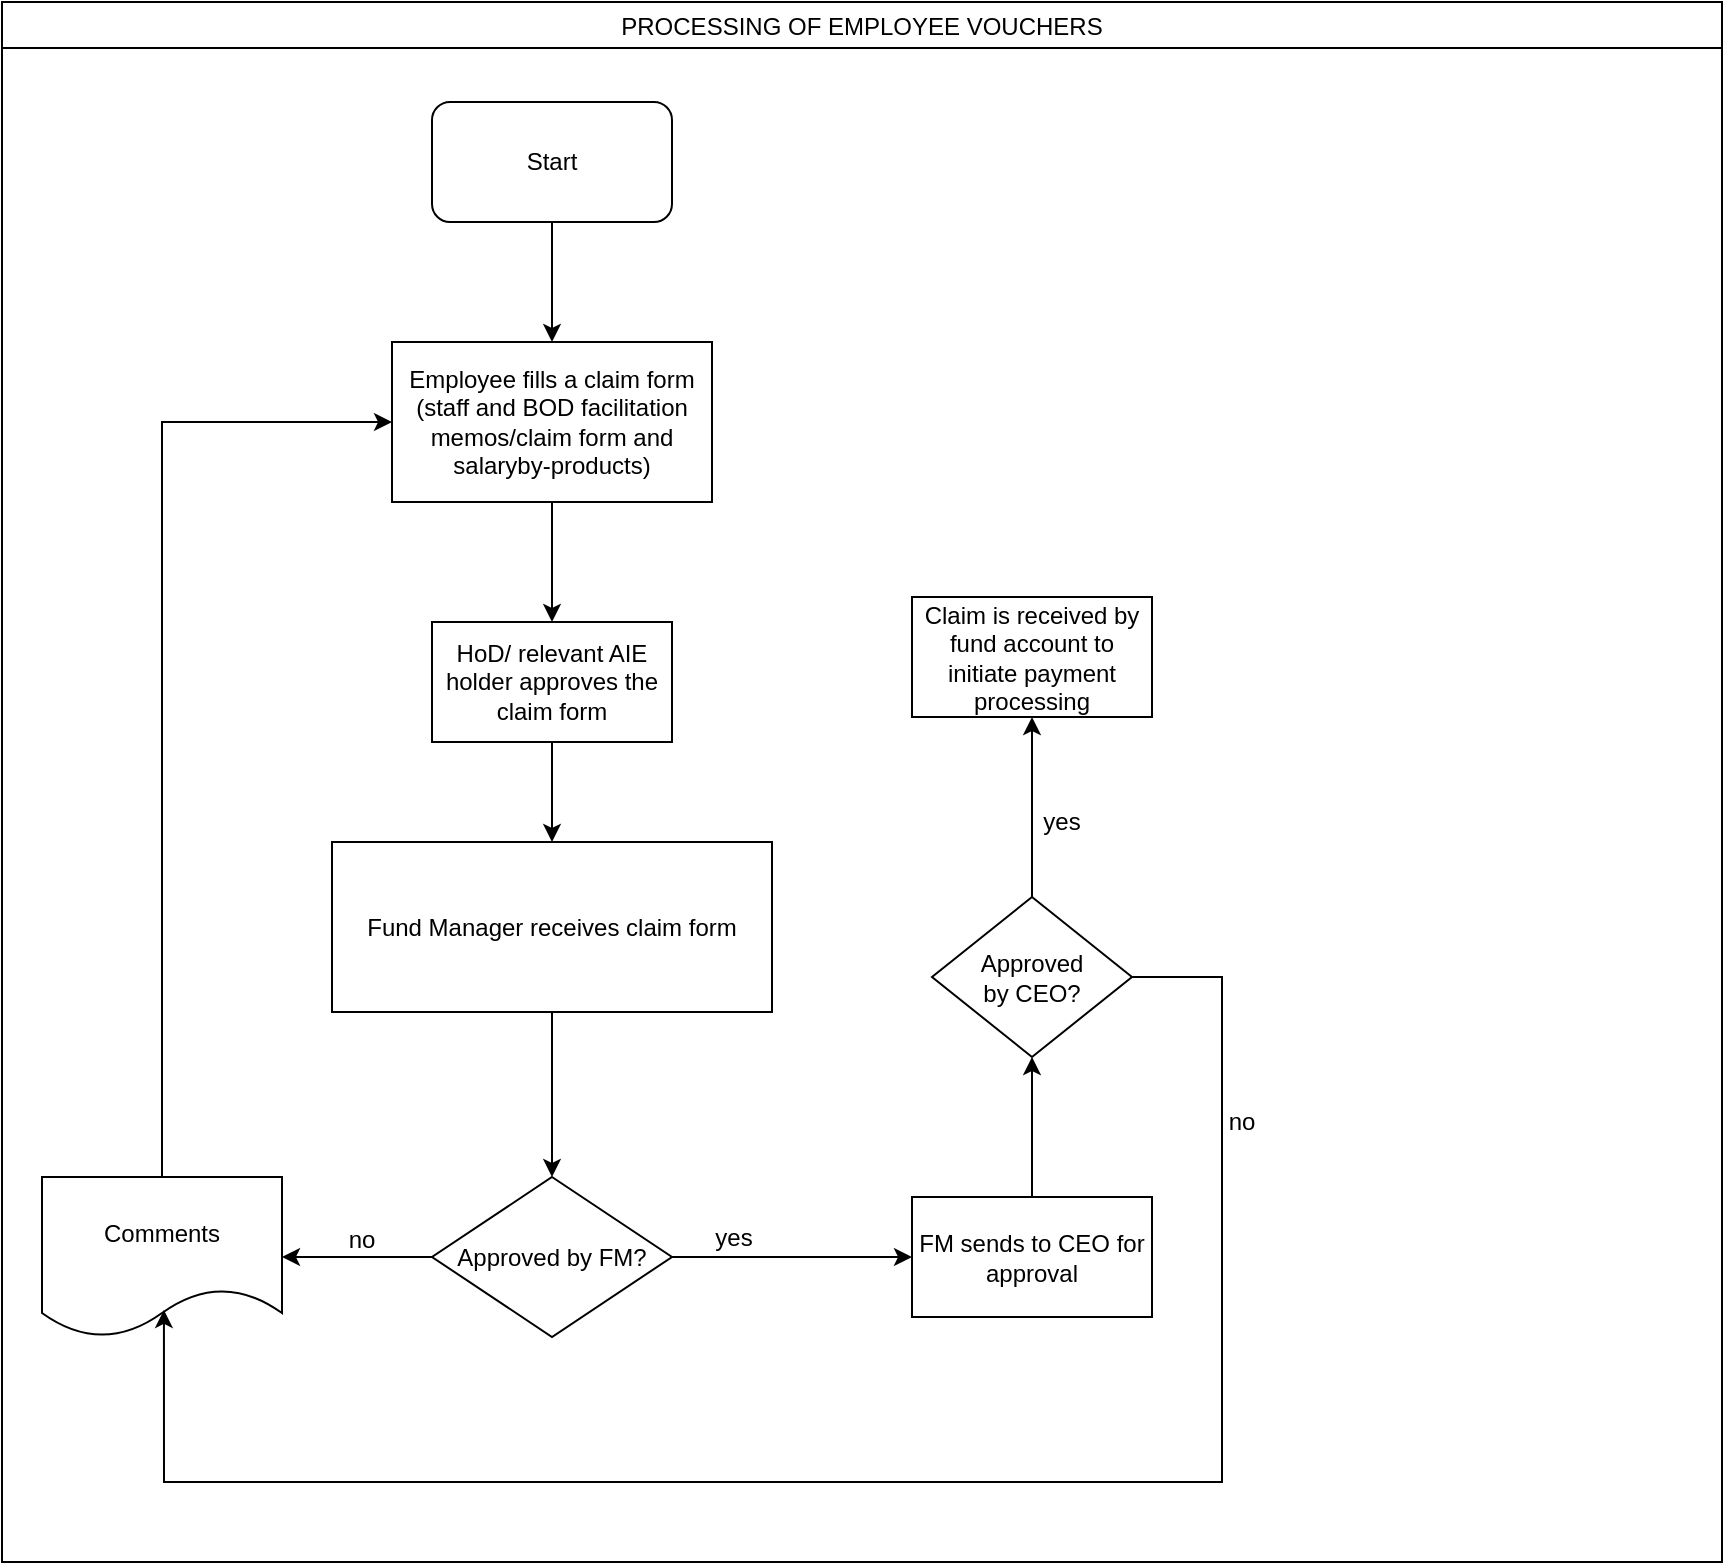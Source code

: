 <mxfile version="14.7.7" type="github">
  <diagram id="ztFzvjZc60GsRg00ITb4" name="Page-1">
    <mxGraphModel dx="1038" dy="508" grid="1" gridSize="10" guides="1" tooltips="1" connect="1" arrows="1" fold="1" page="1" pageScale="1" pageWidth="1169" pageHeight="827" math="0" shadow="0">
      <root>
        <mxCell id="0" />
        <mxCell id="1" parent="0" />
        <mxCell id="-bHBfpAsHSbqOtEoVYM7-1" value="PROCESSING OF EMPLOYEE VOUCHERS" style="swimlane;fontStyle=0" vertex="1" parent="1">
          <mxGeometry x="10" y="20" width="860" height="780" as="geometry" />
        </mxCell>
        <mxCell id="-bHBfpAsHSbqOtEoVYM7-2" value="Start" style="rounded=1;whiteSpace=wrap;html=1;" vertex="1" parent="-bHBfpAsHSbqOtEoVYM7-1">
          <mxGeometry x="215" y="50" width="120" height="60" as="geometry" />
        </mxCell>
        <mxCell id="-bHBfpAsHSbqOtEoVYM7-5" value="Employee fills a claim form &lt;span lang=&quot;EN-GB&quot;&gt;(&lt;span&gt;staff and BOD facilitation memos/claim form and salaryby-products) &lt;/span&gt;&lt;/span&gt;" style="rounded=0;whiteSpace=wrap;html=1;" vertex="1" parent="-bHBfpAsHSbqOtEoVYM7-1">
          <mxGeometry x="195" y="170" width="160" height="80" as="geometry" />
        </mxCell>
        <mxCell id="-bHBfpAsHSbqOtEoVYM7-4" value="" style="edgeStyle=orthogonalEdgeStyle;rounded=0;orthogonalLoop=1;jettySize=auto;html=1;" edge="1" parent="-bHBfpAsHSbqOtEoVYM7-1" source="-bHBfpAsHSbqOtEoVYM7-2" target="-bHBfpAsHSbqOtEoVYM7-5">
          <mxGeometry relative="1" as="geometry">
            <mxPoint x="275" y="190" as="targetPoint" />
          </mxGeometry>
        </mxCell>
        <mxCell id="-bHBfpAsHSbqOtEoVYM7-6" value="HoD/ relevant AIE holder approves the claim form" style="whiteSpace=wrap;html=1;rounded=0;" vertex="1" parent="-bHBfpAsHSbqOtEoVYM7-1">
          <mxGeometry x="215" y="310" width="120" height="60" as="geometry" />
        </mxCell>
        <mxCell id="-bHBfpAsHSbqOtEoVYM7-7" value="" style="edgeStyle=orthogonalEdgeStyle;rounded=0;orthogonalLoop=1;jettySize=auto;html=1;" edge="1" parent="-bHBfpAsHSbqOtEoVYM7-1" source="-bHBfpAsHSbqOtEoVYM7-5" target="-bHBfpAsHSbqOtEoVYM7-6">
          <mxGeometry relative="1" as="geometry" />
        </mxCell>
        <mxCell id="-bHBfpAsHSbqOtEoVYM7-8" value="&lt;span lang=&quot;EN-GB&quot;&gt;Fund Manager receives claim form&lt;span&gt;&lt;/span&gt;&lt;/span&gt;" style="rounded=0;whiteSpace=wrap;html=1;" vertex="1" parent="-bHBfpAsHSbqOtEoVYM7-1">
          <mxGeometry x="165" y="420" width="220" height="85" as="geometry" />
        </mxCell>
        <mxCell id="-bHBfpAsHSbqOtEoVYM7-9" value="" style="edgeStyle=orthogonalEdgeStyle;rounded=0;orthogonalLoop=1;jettySize=auto;html=1;" edge="1" parent="-bHBfpAsHSbqOtEoVYM7-1" source="-bHBfpAsHSbqOtEoVYM7-6" target="-bHBfpAsHSbqOtEoVYM7-8">
          <mxGeometry relative="1" as="geometry" />
        </mxCell>
        <mxCell id="-bHBfpAsHSbqOtEoVYM7-12" value="FM sends to CEO for approval" style="rounded=0;whiteSpace=wrap;html=1;" vertex="1" parent="-bHBfpAsHSbqOtEoVYM7-1">
          <mxGeometry x="455" y="597.5" width="120" height="60" as="geometry" />
        </mxCell>
        <mxCell id="-bHBfpAsHSbqOtEoVYM7-20" value="Comments" style="shape=document;whiteSpace=wrap;html=1;boundedLbl=1;rounded=0;" vertex="1" parent="-bHBfpAsHSbqOtEoVYM7-1">
          <mxGeometry x="20" y="587.5" width="120" height="80" as="geometry" />
        </mxCell>
        <mxCell id="-bHBfpAsHSbqOtEoVYM7-31" value="" style="edgeStyle=orthogonalEdgeStyle;rounded=0;orthogonalLoop=1;jettySize=auto;html=1;entryX=0;entryY=0.5;entryDx=0;entryDy=0;" edge="1" parent="-bHBfpAsHSbqOtEoVYM7-1" source="-bHBfpAsHSbqOtEoVYM7-20" target="-bHBfpAsHSbqOtEoVYM7-5">
          <mxGeometry relative="1" as="geometry">
            <mxPoint x="80" y="497.5" as="targetPoint" />
            <Array as="points">
              <mxPoint x="80" y="210" />
            </Array>
          </mxGeometry>
        </mxCell>
        <mxCell id="-bHBfpAsHSbqOtEoVYM7-13" value="" style="edgeStyle=orthogonalEdgeStyle;rounded=0;orthogonalLoop=1;jettySize=auto;html=1;" edge="1" parent="1" source="-bHBfpAsHSbqOtEoVYM7-10" target="-bHBfpAsHSbqOtEoVYM7-12">
          <mxGeometry relative="1" as="geometry" />
        </mxCell>
        <mxCell id="-bHBfpAsHSbqOtEoVYM7-23" value="" style="edgeStyle=orthogonalEdgeStyle;rounded=0;orthogonalLoop=1;jettySize=auto;html=1;entryX=1;entryY=0.5;entryDx=0;entryDy=0;" edge="1" parent="1" source="-bHBfpAsHSbqOtEoVYM7-10" target="-bHBfpAsHSbqOtEoVYM7-20">
          <mxGeometry relative="1" as="geometry">
            <mxPoint x="145" y="647.5" as="targetPoint" />
          </mxGeometry>
        </mxCell>
        <mxCell id="-bHBfpAsHSbqOtEoVYM7-10" value="Approved by FM?" style="rhombus;whiteSpace=wrap;html=1;rounded=0;" vertex="1" parent="1">
          <mxGeometry x="225" y="607.5" width="120" height="80" as="geometry" />
        </mxCell>
        <mxCell id="-bHBfpAsHSbqOtEoVYM7-11" value="" style="edgeStyle=orthogonalEdgeStyle;rounded=0;orthogonalLoop=1;jettySize=auto;html=1;" edge="1" parent="1" source="-bHBfpAsHSbqOtEoVYM7-8" target="-bHBfpAsHSbqOtEoVYM7-10">
          <mxGeometry relative="1" as="geometry" />
        </mxCell>
        <mxCell id="-bHBfpAsHSbqOtEoVYM7-14" value="yes" style="text;html=1;strokeColor=none;fillColor=none;align=center;verticalAlign=middle;whiteSpace=wrap;rounded=0;" vertex="1" parent="1">
          <mxGeometry x="356" y="628" width="40" height="20" as="geometry" />
        </mxCell>
        <mxCell id="-bHBfpAsHSbqOtEoVYM7-19" value="" style="edgeStyle=orthogonalEdgeStyle;rounded=0;orthogonalLoop=1;jettySize=auto;html=1;" edge="1" parent="1" source="-bHBfpAsHSbqOtEoVYM7-16" target="-bHBfpAsHSbqOtEoVYM7-18">
          <mxGeometry relative="1" as="geometry" />
        </mxCell>
        <mxCell id="-bHBfpAsHSbqOtEoVYM7-28" value="" style="edgeStyle=orthogonalEdgeStyle;rounded=0;orthogonalLoop=1;jettySize=auto;html=1;entryX=0.508;entryY=0.831;entryDx=0;entryDy=0;entryPerimeter=0;" edge="1" parent="1" source="-bHBfpAsHSbqOtEoVYM7-16" target="-bHBfpAsHSbqOtEoVYM7-20">
          <mxGeometry relative="1" as="geometry">
            <mxPoint x="645" y="507.5" as="targetPoint" />
            <Array as="points">
              <mxPoint x="620" y="508" />
              <mxPoint x="620" y="760" />
              <mxPoint x="91" y="760" />
            </Array>
          </mxGeometry>
        </mxCell>
        <mxCell id="-bHBfpAsHSbqOtEoVYM7-16" value="&lt;div&gt;Approved&lt;/div&gt;&lt;div&gt; by CEO?&lt;/div&gt;" style="rhombus;whiteSpace=wrap;html=1;rounded=0;" vertex="1" parent="1">
          <mxGeometry x="475" y="467.5" width="100" height="80" as="geometry" />
        </mxCell>
        <mxCell id="-bHBfpAsHSbqOtEoVYM7-17" value="" style="edgeStyle=orthogonalEdgeStyle;rounded=0;orthogonalLoop=1;jettySize=auto;html=1;" edge="1" parent="1" source="-bHBfpAsHSbqOtEoVYM7-12" target="-bHBfpAsHSbqOtEoVYM7-16">
          <mxGeometry relative="1" as="geometry" />
        </mxCell>
        <mxCell id="-bHBfpAsHSbqOtEoVYM7-18" value="Claim is received by fund account to initiate payment processing" style="rounded=0;whiteSpace=wrap;html=1;" vertex="1" parent="1">
          <mxGeometry x="465" y="317.5" width="120" height="60" as="geometry" />
        </mxCell>
        <mxCell id="-bHBfpAsHSbqOtEoVYM7-24" value="no" style="text;html=1;strokeColor=none;fillColor=none;align=center;verticalAlign=middle;whiteSpace=wrap;rounded=0;" vertex="1" parent="1">
          <mxGeometry x="170" y="629" width="40" height="20" as="geometry" />
        </mxCell>
        <mxCell id="-bHBfpAsHSbqOtEoVYM7-26" value="yes" style="text;html=1;strokeColor=none;fillColor=none;align=center;verticalAlign=middle;whiteSpace=wrap;rounded=0;" vertex="1" parent="1">
          <mxGeometry x="520" y="420" width="40" height="20" as="geometry" />
        </mxCell>
        <mxCell id="-bHBfpAsHSbqOtEoVYM7-29" value="no" style="text;html=1;strokeColor=none;fillColor=none;align=center;verticalAlign=middle;whiteSpace=wrap;rounded=0;" vertex="1" parent="1">
          <mxGeometry x="610" y="570" width="40" height="20" as="geometry" />
        </mxCell>
      </root>
    </mxGraphModel>
  </diagram>
</mxfile>
